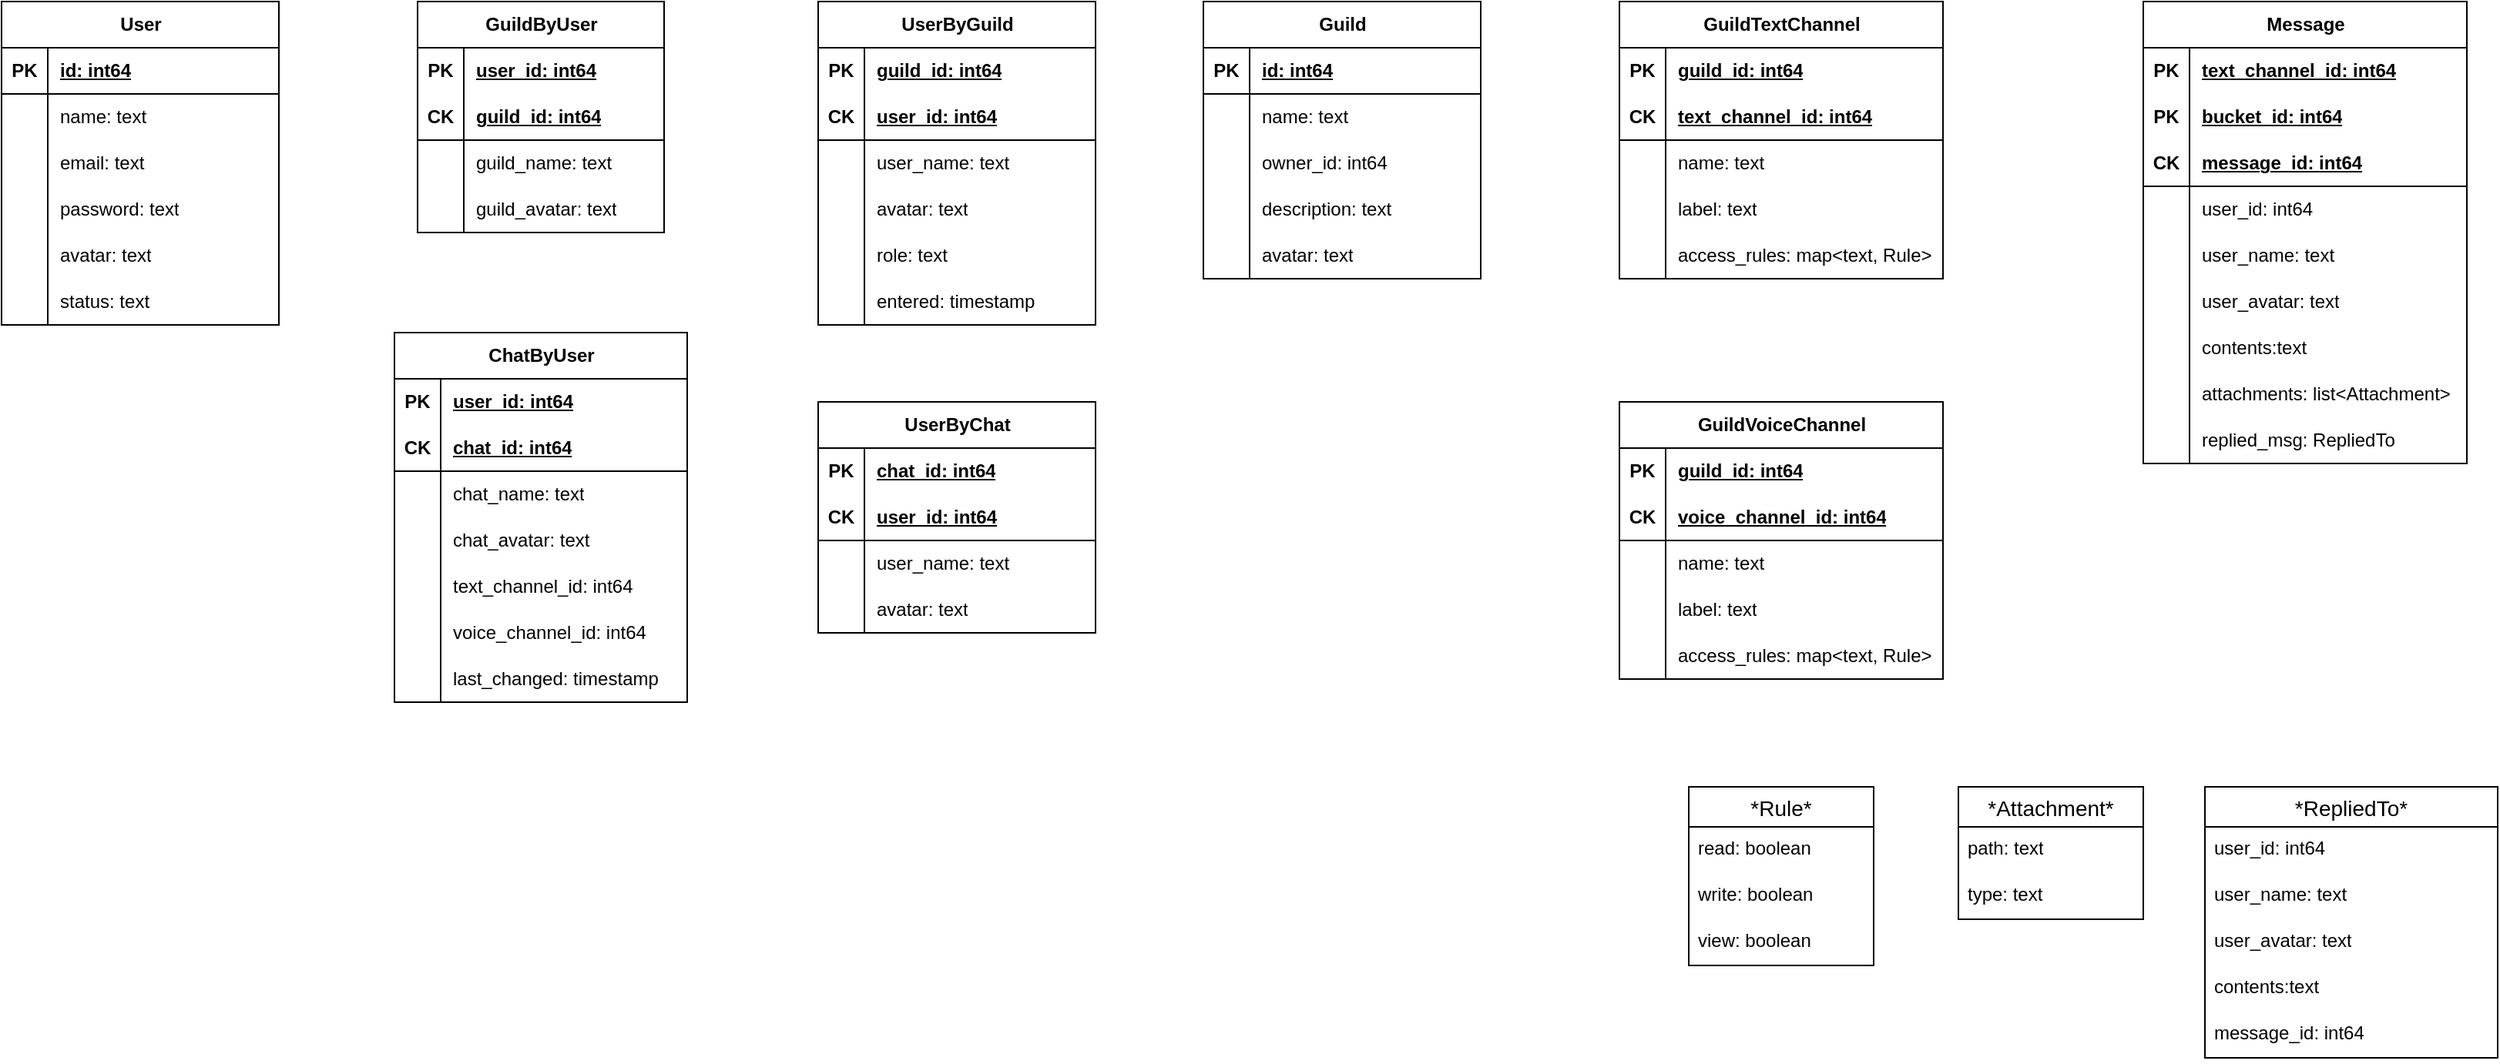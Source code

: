 <mxfile version="22.0.4" type="github">
  <diagram name="Page-1" id="hQGFg-HiPw5jFXKdThdS">
    <mxGraphModel dx="2524" dy="898" grid="1" gridSize="10" guides="1" tooltips="1" connect="1" arrows="1" fold="1" page="1" pageScale="1" pageWidth="850" pageHeight="1100" math="0" shadow="0">
      <root>
        <mxCell id="0" />
        <mxCell id="1" parent="0" />
        <mxCell id="NQyJUehTJL5oO2YB5eZU-14" value="User" style="shape=table;startSize=30;container=1;collapsible=1;childLayout=tableLayout;fixedRows=1;rowLines=0;fontStyle=1;align=center;resizeLast=1;html=1;" parent="1" vertex="1">
          <mxGeometry x="-10" y="20" width="180" height="210" as="geometry" />
        </mxCell>
        <mxCell id="NQyJUehTJL5oO2YB5eZU-15" value="" style="shape=tableRow;horizontal=0;startSize=0;swimlaneHead=0;swimlaneBody=0;fillColor=none;collapsible=0;dropTarget=0;points=[[0,0.5],[1,0.5]];portConstraint=eastwest;top=0;left=0;right=0;bottom=1;" parent="NQyJUehTJL5oO2YB5eZU-14" vertex="1">
          <mxGeometry y="30" width="180" height="30" as="geometry" />
        </mxCell>
        <mxCell id="NQyJUehTJL5oO2YB5eZU-16" value="PK" style="shape=partialRectangle;connectable=0;fillColor=none;top=0;left=0;bottom=0;right=0;fontStyle=1;overflow=hidden;whiteSpace=wrap;html=1;" parent="NQyJUehTJL5oO2YB5eZU-15" vertex="1">
          <mxGeometry width="30" height="30" as="geometry">
            <mxRectangle width="30" height="30" as="alternateBounds" />
          </mxGeometry>
        </mxCell>
        <mxCell id="NQyJUehTJL5oO2YB5eZU-17" value="id: int64" style="shape=partialRectangle;connectable=0;fillColor=none;top=0;left=0;bottom=0;right=0;align=left;spacingLeft=6;fontStyle=5;overflow=hidden;whiteSpace=wrap;html=1;" parent="NQyJUehTJL5oO2YB5eZU-15" vertex="1">
          <mxGeometry x="30" width="150" height="30" as="geometry">
            <mxRectangle width="150" height="30" as="alternateBounds" />
          </mxGeometry>
        </mxCell>
        <mxCell id="NQyJUehTJL5oO2YB5eZU-18" value="" style="shape=tableRow;horizontal=0;startSize=0;swimlaneHead=0;swimlaneBody=0;fillColor=none;collapsible=0;dropTarget=0;points=[[0,0.5],[1,0.5]];portConstraint=eastwest;top=0;left=0;right=0;bottom=0;" parent="NQyJUehTJL5oO2YB5eZU-14" vertex="1">
          <mxGeometry y="60" width="180" height="30" as="geometry" />
        </mxCell>
        <mxCell id="NQyJUehTJL5oO2YB5eZU-19" value="" style="shape=partialRectangle;connectable=0;fillColor=none;top=0;left=0;bottom=0;right=0;editable=1;overflow=hidden;whiteSpace=wrap;html=1;" parent="NQyJUehTJL5oO2YB5eZU-18" vertex="1">
          <mxGeometry width="30" height="30" as="geometry">
            <mxRectangle width="30" height="30" as="alternateBounds" />
          </mxGeometry>
        </mxCell>
        <mxCell id="NQyJUehTJL5oO2YB5eZU-20" value="name: text" style="shape=partialRectangle;connectable=0;fillColor=none;top=0;left=0;bottom=0;right=0;align=left;spacingLeft=6;overflow=hidden;whiteSpace=wrap;html=1;" parent="NQyJUehTJL5oO2YB5eZU-18" vertex="1">
          <mxGeometry x="30" width="150" height="30" as="geometry">
            <mxRectangle width="150" height="30" as="alternateBounds" />
          </mxGeometry>
        </mxCell>
        <mxCell id="NQyJUehTJL5oO2YB5eZU-21" value="" style="shape=tableRow;horizontal=0;startSize=0;swimlaneHead=0;swimlaneBody=0;fillColor=none;collapsible=0;dropTarget=0;points=[[0,0.5],[1,0.5]];portConstraint=eastwest;top=0;left=0;right=0;bottom=0;" parent="NQyJUehTJL5oO2YB5eZU-14" vertex="1">
          <mxGeometry y="90" width="180" height="30" as="geometry" />
        </mxCell>
        <mxCell id="NQyJUehTJL5oO2YB5eZU-22" value="" style="shape=partialRectangle;connectable=0;fillColor=none;top=0;left=0;bottom=0;right=0;editable=1;overflow=hidden;whiteSpace=wrap;html=1;" parent="NQyJUehTJL5oO2YB5eZU-21" vertex="1">
          <mxGeometry width="30" height="30" as="geometry">
            <mxRectangle width="30" height="30" as="alternateBounds" />
          </mxGeometry>
        </mxCell>
        <mxCell id="NQyJUehTJL5oO2YB5eZU-23" value="email: text" style="shape=partialRectangle;connectable=0;fillColor=none;top=0;left=0;bottom=0;right=0;align=left;spacingLeft=6;overflow=hidden;whiteSpace=wrap;html=1;" parent="NQyJUehTJL5oO2YB5eZU-21" vertex="1">
          <mxGeometry x="30" width="150" height="30" as="geometry">
            <mxRectangle width="150" height="30" as="alternateBounds" />
          </mxGeometry>
        </mxCell>
        <mxCell id="NQyJUehTJL5oO2YB5eZU-24" value="" style="shape=tableRow;horizontal=0;startSize=0;swimlaneHead=0;swimlaneBody=0;fillColor=none;collapsible=0;dropTarget=0;points=[[0,0.5],[1,0.5]];portConstraint=eastwest;top=0;left=0;right=0;bottom=0;" parent="NQyJUehTJL5oO2YB5eZU-14" vertex="1">
          <mxGeometry y="120" width="180" height="30" as="geometry" />
        </mxCell>
        <mxCell id="NQyJUehTJL5oO2YB5eZU-25" value="" style="shape=partialRectangle;connectable=0;fillColor=none;top=0;left=0;bottom=0;right=0;editable=1;overflow=hidden;whiteSpace=wrap;html=1;" parent="NQyJUehTJL5oO2YB5eZU-24" vertex="1">
          <mxGeometry width="30" height="30" as="geometry">
            <mxRectangle width="30" height="30" as="alternateBounds" />
          </mxGeometry>
        </mxCell>
        <mxCell id="NQyJUehTJL5oO2YB5eZU-26" value="password: text" style="shape=partialRectangle;connectable=0;fillColor=none;top=0;left=0;bottom=0;right=0;align=left;spacingLeft=6;overflow=hidden;whiteSpace=wrap;html=1;" parent="NQyJUehTJL5oO2YB5eZU-24" vertex="1">
          <mxGeometry x="30" width="150" height="30" as="geometry">
            <mxRectangle width="150" height="30" as="alternateBounds" />
          </mxGeometry>
        </mxCell>
        <mxCell id="NQyJUehTJL5oO2YB5eZU-27" value="" style="shape=tableRow;horizontal=0;startSize=0;swimlaneHead=0;swimlaneBody=0;fillColor=none;collapsible=0;dropTarget=0;points=[[0,0.5],[1,0.5]];portConstraint=eastwest;top=0;left=0;right=0;bottom=0;" parent="NQyJUehTJL5oO2YB5eZU-14" vertex="1">
          <mxGeometry y="150" width="180" height="30" as="geometry" />
        </mxCell>
        <mxCell id="NQyJUehTJL5oO2YB5eZU-28" value="" style="shape=partialRectangle;connectable=0;fillColor=none;top=0;left=0;bottom=0;right=0;editable=1;overflow=hidden;whiteSpace=wrap;html=1;" parent="NQyJUehTJL5oO2YB5eZU-27" vertex="1">
          <mxGeometry width="30" height="30" as="geometry">
            <mxRectangle width="30" height="30" as="alternateBounds" />
          </mxGeometry>
        </mxCell>
        <mxCell id="NQyJUehTJL5oO2YB5eZU-29" value="avatar: text" style="shape=partialRectangle;connectable=0;fillColor=none;top=0;left=0;bottom=0;right=0;align=left;spacingLeft=6;overflow=hidden;whiteSpace=wrap;html=1;" parent="NQyJUehTJL5oO2YB5eZU-27" vertex="1">
          <mxGeometry x="30" width="150" height="30" as="geometry">
            <mxRectangle width="150" height="30" as="alternateBounds" />
          </mxGeometry>
        </mxCell>
        <mxCell id="NQyJUehTJL5oO2YB5eZU-30" value="" style="shape=tableRow;horizontal=0;startSize=0;swimlaneHead=0;swimlaneBody=0;fillColor=none;collapsible=0;dropTarget=0;points=[[0,0.5],[1,0.5]];portConstraint=eastwest;top=0;left=0;right=0;bottom=0;" parent="NQyJUehTJL5oO2YB5eZU-14" vertex="1">
          <mxGeometry y="180" width="180" height="30" as="geometry" />
        </mxCell>
        <mxCell id="NQyJUehTJL5oO2YB5eZU-31" value="" style="shape=partialRectangle;connectable=0;fillColor=none;top=0;left=0;bottom=0;right=0;editable=1;overflow=hidden;whiteSpace=wrap;html=1;" parent="NQyJUehTJL5oO2YB5eZU-30" vertex="1">
          <mxGeometry width="30" height="30" as="geometry">
            <mxRectangle width="30" height="30" as="alternateBounds" />
          </mxGeometry>
        </mxCell>
        <mxCell id="NQyJUehTJL5oO2YB5eZU-32" value="status: text" style="shape=partialRectangle;connectable=0;fillColor=none;top=0;left=0;bottom=0;right=0;align=left;spacingLeft=6;overflow=hidden;whiteSpace=wrap;html=1;" parent="NQyJUehTJL5oO2YB5eZU-30" vertex="1">
          <mxGeometry x="30" width="150" height="30" as="geometry">
            <mxRectangle width="150" height="30" as="alternateBounds" />
          </mxGeometry>
        </mxCell>
        <mxCell id="NQyJUehTJL5oO2YB5eZU-33" value="UserByGuild" style="shape=table;startSize=30;container=1;collapsible=1;childLayout=tableLayout;fixedRows=1;rowLines=0;fontStyle=1;align=center;resizeLast=1;html=1;" parent="1" vertex="1">
          <mxGeometry x="520" y="20" width="180" height="210" as="geometry" />
        </mxCell>
        <mxCell id="NQyJUehTJL5oO2YB5eZU-37" value="" style="shape=tableRow;horizontal=0;startSize=0;swimlaneHead=0;swimlaneBody=0;fillColor=none;collapsible=0;dropTarget=0;points=[[0,0.5],[1,0.5]];portConstraint=eastwest;top=0;left=0;right=0;bottom=0;" parent="NQyJUehTJL5oO2YB5eZU-33" vertex="1">
          <mxGeometry y="30" width="180" height="30" as="geometry" />
        </mxCell>
        <mxCell id="NQyJUehTJL5oO2YB5eZU-38" value="&lt;b&gt;PK&lt;/b&gt;" style="shape=partialRectangle;connectable=0;fillColor=none;top=0;left=0;bottom=0;right=0;editable=1;overflow=hidden;whiteSpace=wrap;html=1;" parent="NQyJUehTJL5oO2YB5eZU-37" vertex="1">
          <mxGeometry width="30" height="30" as="geometry">
            <mxRectangle width="30" height="30" as="alternateBounds" />
          </mxGeometry>
        </mxCell>
        <mxCell id="NQyJUehTJL5oO2YB5eZU-39" value="&lt;u&gt;&lt;b&gt;guild_id: int64&lt;/b&gt;&lt;/u&gt;" style="shape=partialRectangle;connectable=0;fillColor=none;top=0;left=0;bottom=0;right=0;align=left;spacingLeft=6;overflow=hidden;whiteSpace=wrap;html=1;" parent="NQyJUehTJL5oO2YB5eZU-37" vertex="1">
          <mxGeometry x="30" width="150" height="30" as="geometry">
            <mxRectangle width="150" height="30" as="alternateBounds" />
          </mxGeometry>
        </mxCell>
        <mxCell id="NQyJUehTJL5oO2YB5eZU-34" value="" style="shape=tableRow;horizontal=0;startSize=0;swimlaneHead=0;swimlaneBody=0;fillColor=none;collapsible=0;dropTarget=0;points=[[0,0.5],[1,0.5]];portConstraint=eastwest;top=0;left=0;right=0;bottom=1;" parent="NQyJUehTJL5oO2YB5eZU-33" vertex="1">
          <mxGeometry y="60" width="180" height="30" as="geometry" />
        </mxCell>
        <mxCell id="NQyJUehTJL5oO2YB5eZU-35" value="CK" style="shape=partialRectangle;connectable=0;fillColor=none;top=0;left=0;bottom=0;right=0;fontStyle=1;overflow=hidden;whiteSpace=wrap;html=1;" parent="NQyJUehTJL5oO2YB5eZU-34" vertex="1">
          <mxGeometry width="30" height="30" as="geometry">
            <mxRectangle width="30" height="30" as="alternateBounds" />
          </mxGeometry>
        </mxCell>
        <mxCell id="NQyJUehTJL5oO2YB5eZU-36" value="user_id: int64" style="shape=partialRectangle;connectable=0;fillColor=none;top=0;left=0;bottom=0;right=0;align=left;spacingLeft=6;fontStyle=5;overflow=hidden;whiteSpace=wrap;html=1;" parent="NQyJUehTJL5oO2YB5eZU-34" vertex="1">
          <mxGeometry x="30" width="150" height="30" as="geometry">
            <mxRectangle width="150" height="30" as="alternateBounds" />
          </mxGeometry>
        </mxCell>
        <mxCell id="NQyJUehTJL5oO2YB5eZU-40" value="" style="shape=tableRow;horizontal=0;startSize=0;swimlaneHead=0;swimlaneBody=0;fillColor=none;collapsible=0;dropTarget=0;points=[[0,0.5],[1,0.5]];portConstraint=eastwest;top=0;left=0;right=0;bottom=0;" parent="NQyJUehTJL5oO2YB5eZU-33" vertex="1">
          <mxGeometry y="90" width="180" height="30" as="geometry" />
        </mxCell>
        <mxCell id="NQyJUehTJL5oO2YB5eZU-41" value="" style="shape=partialRectangle;connectable=0;fillColor=none;top=0;left=0;bottom=0;right=0;editable=1;overflow=hidden;whiteSpace=wrap;html=1;" parent="NQyJUehTJL5oO2YB5eZU-40" vertex="1">
          <mxGeometry width="30" height="30" as="geometry">
            <mxRectangle width="30" height="30" as="alternateBounds" />
          </mxGeometry>
        </mxCell>
        <mxCell id="NQyJUehTJL5oO2YB5eZU-42" value="user_name: text" style="shape=partialRectangle;connectable=0;fillColor=none;top=0;left=0;bottom=0;right=0;align=left;spacingLeft=6;overflow=hidden;whiteSpace=wrap;html=1;" parent="NQyJUehTJL5oO2YB5eZU-40" vertex="1">
          <mxGeometry x="30" width="150" height="30" as="geometry">
            <mxRectangle width="150" height="30" as="alternateBounds" />
          </mxGeometry>
        </mxCell>
        <mxCell id="NQyJUehTJL5oO2YB5eZU-43" value="" style="shape=tableRow;horizontal=0;startSize=0;swimlaneHead=0;swimlaneBody=0;fillColor=none;collapsible=0;dropTarget=0;points=[[0,0.5],[1,0.5]];portConstraint=eastwest;top=0;left=0;right=0;bottom=0;" parent="NQyJUehTJL5oO2YB5eZU-33" vertex="1">
          <mxGeometry y="120" width="180" height="30" as="geometry" />
        </mxCell>
        <mxCell id="NQyJUehTJL5oO2YB5eZU-44" value="" style="shape=partialRectangle;connectable=0;fillColor=none;top=0;left=0;bottom=0;right=0;editable=1;overflow=hidden;whiteSpace=wrap;html=1;" parent="NQyJUehTJL5oO2YB5eZU-43" vertex="1">
          <mxGeometry width="30" height="30" as="geometry">
            <mxRectangle width="30" height="30" as="alternateBounds" />
          </mxGeometry>
        </mxCell>
        <mxCell id="NQyJUehTJL5oO2YB5eZU-45" value="avatar: text" style="shape=partialRectangle;connectable=0;fillColor=none;top=0;left=0;bottom=0;right=0;align=left;spacingLeft=6;overflow=hidden;whiteSpace=wrap;html=1;" parent="NQyJUehTJL5oO2YB5eZU-43" vertex="1">
          <mxGeometry x="30" width="150" height="30" as="geometry">
            <mxRectangle width="150" height="30" as="alternateBounds" />
          </mxGeometry>
        </mxCell>
        <mxCell id="NQyJUehTJL5oO2YB5eZU-49" value="" style="shape=tableRow;horizontal=0;startSize=0;swimlaneHead=0;swimlaneBody=0;fillColor=none;collapsible=0;dropTarget=0;points=[[0,0.5],[1,0.5]];portConstraint=eastwest;top=0;left=0;right=0;bottom=0;" parent="NQyJUehTJL5oO2YB5eZU-33" vertex="1">
          <mxGeometry y="150" width="180" height="30" as="geometry" />
        </mxCell>
        <mxCell id="NQyJUehTJL5oO2YB5eZU-50" value="" style="shape=partialRectangle;connectable=0;fillColor=none;top=0;left=0;bottom=0;right=0;editable=1;overflow=hidden;whiteSpace=wrap;html=1;" parent="NQyJUehTJL5oO2YB5eZU-49" vertex="1">
          <mxGeometry width="30" height="30" as="geometry">
            <mxRectangle width="30" height="30" as="alternateBounds" />
          </mxGeometry>
        </mxCell>
        <mxCell id="NQyJUehTJL5oO2YB5eZU-51" value="role: text" style="shape=partialRectangle;connectable=0;fillColor=none;top=0;left=0;bottom=0;right=0;align=left;spacingLeft=6;overflow=hidden;whiteSpace=wrap;html=1;" parent="NQyJUehTJL5oO2YB5eZU-49" vertex="1">
          <mxGeometry x="30" width="150" height="30" as="geometry">
            <mxRectangle width="150" height="30" as="alternateBounds" />
          </mxGeometry>
        </mxCell>
        <mxCell id="NQyJUehTJL5oO2YB5eZU-52" value="" style="shape=tableRow;horizontal=0;startSize=0;swimlaneHead=0;swimlaneBody=0;fillColor=none;collapsible=0;dropTarget=0;points=[[0,0.5],[1,0.5]];portConstraint=eastwest;top=0;left=0;right=0;bottom=0;" parent="NQyJUehTJL5oO2YB5eZU-33" vertex="1">
          <mxGeometry y="180" width="180" height="30" as="geometry" />
        </mxCell>
        <mxCell id="NQyJUehTJL5oO2YB5eZU-53" value="" style="shape=partialRectangle;connectable=0;fillColor=none;top=0;left=0;bottom=0;right=0;editable=1;overflow=hidden;whiteSpace=wrap;html=1;" parent="NQyJUehTJL5oO2YB5eZU-52" vertex="1">
          <mxGeometry width="30" height="30" as="geometry">
            <mxRectangle width="30" height="30" as="alternateBounds" />
          </mxGeometry>
        </mxCell>
        <mxCell id="NQyJUehTJL5oO2YB5eZU-54" value="entered: timestamp" style="shape=partialRectangle;connectable=0;fillColor=none;top=0;left=0;bottom=0;right=0;align=left;spacingLeft=6;overflow=hidden;whiteSpace=wrap;html=1;" parent="NQyJUehTJL5oO2YB5eZU-52" vertex="1">
          <mxGeometry x="30" width="150" height="30" as="geometry">
            <mxRectangle width="150" height="30" as="alternateBounds" />
          </mxGeometry>
        </mxCell>
        <mxCell id="NQyJUehTJL5oO2YB5eZU-80" value="ChatByUser" style="shape=table;startSize=30;container=1;collapsible=1;childLayout=tableLayout;fixedRows=1;rowLines=0;fontStyle=1;align=center;resizeLast=1;html=1;" parent="1" vertex="1">
          <mxGeometry x="245" y="235" width="190" height="240" as="geometry" />
        </mxCell>
        <mxCell id="NQyJUehTJL5oO2YB5eZU-87" value="" style="shape=tableRow;horizontal=0;startSize=0;swimlaneHead=0;swimlaneBody=0;fillColor=none;collapsible=0;dropTarget=0;points=[[0,0.5],[1,0.5]];portConstraint=eastwest;top=0;left=0;right=0;bottom=0;" parent="NQyJUehTJL5oO2YB5eZU-80" vertex="1">
          <mxGeometry y="30" width="190" height="30" as="geometry" />
        </mxCell>
        <mxCell id="NQyJUehTJL5oO2YB5eZU-88" value="&lt;b&gt;PK&lt;/b&gt;" style="shape=partialRectangle;connectable=0;fillColor=none;top=0;left=0;bottom=0;right=0;editable=1;overflow=hidden;whiteSpace=wrap;html=1;" parent="NQyJUehTJL5oO2YB5eZU-87" vertex="1">
          <mxGeometry width="30" height="30" as="geometry">
            <mxRectangle width="30" height="30" as="alternateBounds" />
          </mxGeometry>
        </mxCell>
        <mxCell id="NQyJUehTJL5oO2YB5eZU-89" value="&lt;div&gt;&lt;b&gt;&lt;u&gt;user_id: int64&lt;/u&gt;&lt;/b&gt;&lt;/div&gt;" style="shape=partialRectangle;connectable=0;fillColor=none;top=0;left=0;bottom=0;right=0;align=left;spacingLeft=6;overflow=hidden;whiteSpace=wrap;html=1;" parent="NQyJUehTJL5oO2YB5eZU-87" vertex="1">
          <mxGeometry x="30" width="160" height="30" as="geometry">
            <mxRectangle width="160" height="30" as="alternateBounds" />
          </mxGeometry>
        </mxCell>
        <mxCell id="NQyJUehTJL5oO2YB5eZU-81" value="" style="shape=tableRow;horizontal=0;startSize=0;swimlaneHead=0;swimlaneBody=0;fillColor=none;collapsible=0;dropTarget=0;points=[[0,0.5],[1,0.5]];portConstraint=eastwest;top=0;left=0;right=0;bottom=1;" parent="NQyJUehTJL5oO2YB5eZU-80" vertex="1">
          <mxGeometry y="60" width="190" height="30" as="geometry" />
        </mxCell>
        <mxCell id="NQyJUehTJL5oO2YB5eZU-82" value="CK" style="shape=partialRectangle;connectable=0;fillColor=none;top=0;left=0;bottom=0;right=0;fontStyle=1;overflow=hidden;whiteSpace=wrap;html=1;" parent="NQyJUehTJL5oO2YB5eZU-81" vertex="1">
          <mxGeometry width="30" height="30" as="geometry">
            <mxRectangle width="30" height="30" as="alternateBounds" />
          </mxGeometry>
        </mxCell>
        <mxCell id="NQyJUehTJL5oO2YB5eZU-83" value="chat_id: int64" style="shape=partialRectangle;connectable=0;fillColor=none;top=0;left=0;bottom=0;right=0;align=left;spacingLeft=6;fontStyle=5;overflow=hidden;whiteSpace=wrap;html=1;" parent="NQyJUehTJL5oO2YB5eZU-81" vertex="1">
          <mxGeometry x="30" width="160" height="30" as="geometry">
            <mxRectangle width="160" height="30" as="alternateBounds" />
          </mxGeometry>
        </mxCell>
        <mxCell id="NQyJUehTJL5oO2YB5eZU-84" value="" style="shape=tableRow;horizontal=0;startSize=0;swimlaneHead=0;swimlaneBody=0;fillColor=none;collapsible=0;dropTarget=0;points=[[0,0.5],[1,0.5]];portConstraint=eastwest;top=0;left=0;right=0;bottom=0;" parent="NQyJUehTJL5oO2YB5eZU-80" vertex="1">
          <mxGeometry y="90" width="190" height="30" as="geometry" />
        </mxCell>
        <mxCell id="NQyJUehTJL5oO2YB5eZU-85" value="" style="shape=partialRectangle;connectable=0;fillColor=none;top=0;left=0;bottom=0;right=0;editable=1;overflow=hidden;whiteSpace=wrap;html=1;" parent="NQyJUehTJL5oO2YB5eZU-84" vertex="1">
          <mxGeometry width="30" height="30" as="geometry">
            <mxRectangle width="30" height="30" as="alternateBounds" />
          </mxGeometry>
        </mxCell>
        <mxCell id="NQyJUehTJL5oO2YB5eZU-86" value="chat_name: text" style="shape=partialRectangle;connectable=0;fillColor=none;top=0;left=0;bottom=0;right=0;align=left;spacingLeft=6;overflow=hidden;whiteSpace=wrap;html=1;" parent="NQyJUehTJL5oO2YB5eZU-84" vertex="1">
          <mxGeometry x="30" width="160" height="30" as="geometry">
            <mxRectangle width="160" height="30" as="alternateBounds" />
          </mxGeometry>
        </mxCell>
        <mxCell id="NQyJUehTJL5oO2YB5eZU-90" value="" style="shape=tableRow;horizontal=0;startSize=0;swimlaneHead=0;swimlaneBody=0;fillColor=none;collapsible=0;dropTarget=0;points=[[0,0.5],[1,0.5]];portConstraint=eastwest;top=0;left=0;right=0;bottom=0;" parent="NQyJUehTJL5oO2YB5eZU-80" vertex="1">
          <mxGeometry y="120" width="190" height="30" as="geometry" />
        </mxCell>
        <mxCell id="NQyJUehTJL5oO2YB5eZU-91" value="" style="shape=partialRectangle;connectable=0;fillColor=none;top=0;left=0;bottom=0;right=0;editable=1;overflow=hidden;whiteSpace=wrap;html=1;" parent="NQyJUehTJL5oO2YB5eZU-90" vertex="1">
          <mxGeometry width="30" height="30" as="geometry">
            <mxRectangle width="30" height="30" as="alternateBounds" />
          </mxGeometry>
        </mxCell>
        <mxCell id="NQyJUehTJL5oO2YB5eZU-92" value="chat_avatar: text" style="shape=partialRectangle;connectable=0;fillColor=none;top=0;left=0;bottom=0;right=0;align=left;spacingLeft=6;overflow=hidden;whiteSpace=wrap;html=1;" parent="NQyJUehTJL5oO2YB5eZU-90" vertex="1">
          <mxGeometry x="30" width="160" height="30" as="geometry">
            <mxRectangle width="160" height="30" as="alternateBounds" />
          </mxGeometry>
        </mxCell>
        <mxCell id="NQyJUehTJL5oO2YB5eZU-93" value="" style="shape=tableRow;horizontal=0;startSize=0;swimlaneHead=0;swimlaneBody=0;fillColor=none;collapsible=0;dropTarget=0;points=[[0,0.5],[1,0.5]];portConstraint=eastwest;top=0;left=0;right=0;bottom=0;" parent="NQyJUehTJL5oO2YB5eZU-80" vertex="1">
          <mxGeometry y="150" width="190" height="30" as="geometry" />
        </mxCell>
        <mxCell id="NQyJUehTJL5oO2YB5eZU-94" value="" style="shape=partialRectangle;connectable=0;fillColor=none;top=0;left=0;bottom=0;right=0;editable=1;overflow=hidden;whiteSpace=wrap;html=1;" parent="NQyJUehTJL5oO2YB5eZU-93" vertex="1">
          <mxGeometry width="30" height="30" as="geometry">
            <mxRectangle width="30" height="30" as="alternateBounds" />
          </mxGeometry>
        </mxCell>
        <mxCell id="NQyJUehTJL5oO2YB5eZU-95" value="text_channel_id: int64" style="shape=partialRectangle;connectable=0;fillColor=none;top=0;left=0;bottom=0;right=0;align=left;spacingLeft=6;overflow=hidden;whiteSpace=wrap;html=1;" parent="NQyJUehTJL5oO2YB5eZU-93" vertex="1">
          <mxGeometry x="30" width="160" height="30" as="geometry">
            <mxRectangle width="160" height="30" as="alternateBounds" />
          </mxGeometry>
        </mxCell>
        <mxCell id="NQyJUehTJL5oO2YB5eZU-118" value="" style="shape=tableRow;horizontal=0;startSize=0;swimlaneHead=0;swimlaneBody=0;fillColor=none;collapsible=0;dropTarget=0;points=[[0,0.5],[1,0.5]];portConstraint=eastwest;top=0;left=0;right=0;bottom=0;" parent="NQyJUehTJL5oO2YB5eZU-80" vertex="1">
          <mxGeometry y="180" width="190" height="30" as="geometry" />
        </mxCell>
        <mxCell id="NQyJUehTJL5oO2YB5eZU-119" value="" style="shape=partialRectangle;connectable=0;fillColor=none;top=0;left=0;bottom=0;right=0;editable=1;overflow=hidden;whiteSpace=wrap;html=1;" parent="NQyJUehTJL5oO2YB5eZU-118" vertex="1">
          <mxGeometry width="30" height="30" as="geometry">
            <mxRectangle width="30" height="30" as="alternateBounds" />
          </mxGeometry>
        </mxCell>
        <mxCell id="NQyJUehTJL5oO2YB5eZU-120" value="voice_channel_id: int64" style="shape=partialRectangle;connectable=0;fillColor=none;top=0;left=0;bottom=0;right=0;align=left;spacingLeft=6;overflow=hidden;whiteSpace=wrap;html=1;" parent="NQyJUehTJL5oO2YB5eZU-118" vertex="1">
          <mxGeometry x="30" width="160" height="30" as="geometry">
            <mxRectangle width="160" height="30" as="alternateBounds" />
          </mxGeometry>
        </mxCell>
        <mxCell id="NQyJUehTJL5oO2YB5eZU-99" value="" style="shape=tableRow;horizontal=0;startSize=0;swimlaneHead=0;swimlaneBody=0;fillColor=none;collapsible=0;dropTarget=0;points=[[0,0.5],[1,0.5]];portConstraint=eastwest;top=0;left=0;right=0;bottom=0;" parent="NQyJUehTJL5oO2YB5eZU-80" vertex="1">
          <mxGeometry y="210" width="190" height="30" as="geometry" />
        </mxCell>
        <mxCell id="NQyJUehTJL5oO2YB5eZU-100" value="" style="shape=partialRectangle;connectable=0;fillColor=none;top=0;left=0;bottom=0;right=0;editable=1;overflow=hidden;whiteSpace=wrap;html=1;" parent="NQyJUehTJL5oO2YB5eZU-99" vertex="1">
          <mxGeometry width="30" height="30" as="geometry">
            <mxRectangle width="30" height="30" as="alternateBounds" />
          </mxGeometry>
        </mxCell>
        <mxCell id="NQyJUehTJL5oO2YB5eZU-101" value="last_changed: timestamp" style="shape=partialRectangle;connectable=0;fillColor=none;top=0;left=0;bottom=0;right=0;align=left;spacingLeft=6;overflow=hidden;whiteSpace=wrap;html=1;" parent="NQyJUehTJL5oO2YB5eZU-99" vertex="1">
          <mxGeometry x="30" width="160" height="30" as="geometry">
            <mxRectangle width="160" height="30" as="alternateBounds" />
          </mxGeometry>
        </mxCell>
        <mxCell id="NQyJUehTJL5oO2YB5eZU-102" value="Guild" style="shape=table;startSize=30;container=1;collapsible=1;childLayout=tableLayout;fixedRows=1;rowLines=0;fontStyle=1;align=center;resizeLast=1;html=1;" parent="1" vertex="1">
          <mxGeometry x="770" y="20" width="180" height="180" as="geometry" />
        </mxCell>
        <mxCell id="NQyJUehTJL5oO2YB5eZU-103" value="" style="shape=tableRow;horizontal=0;startSize=0;swimlaneHead=0;swimlaneBody=0;fillColor=none;collapsible=0;dropTarget=0;points=[[0,0.5],[1,0.5]];portConstraint=eastwest;top=0;left=0;right=0;bottom=1;" parent="NQyJUehTJL5oO2YB5eZU-102" vertex="1">
          <mxGeometry y="30" width="180" height="30" as="geometry" />
        </mxCell>
        <mxCell id="NQyJUehTJL5oO2YB5eZU-104" value="PK" style="shape=partialRectangle;connectable=0;fillColor=none;top=0;left=0;bottom=0;right=0;fontStyle=1;overflow=hidden;whiteSpace=wrap;html=1;" parent="NQyJUehTJL5oO2YB5eZU-103" vertex="1">
          <mxGeometry width="30" height="30" as="geometry">
            <mxRectangle width="30" height="30" as="alternateBounds" />
          </mxGeometry>
        </mxCell>
        <mxCell id="NQyJUehTJL5oO2YB5eZU-105" value="id: int64" style="shape=partialRectangle;connectable=0;fillColor=none;top=0;left=0;bottom=0;right=0;align=left;spacingLeft=6;fontStyle=5;overflow=hidden;whiteSpace=wrap;html=1;" parent="NQyJUehTJL5oO2YB5eZU-103" vertex="1">
          <mxGeometry x="30" width="150" height="30" as="geometry">
            <mxRectangle width="150" height="30" as="alternateBounds" />
          </mxGeometry>
        </mxCell>
        <mxCell id="NQyJUehTJL5oO2YB5eZU-106" value="" style="shape=tableRow;horizontal=0;startSize=0;swimlaneHead=0;swimlaneBody=0;fillColor=none;collapsible=0;dropTarget=0;points=[[0,0.5],[1,0.5]];portConstraint=eastwest;top=0;left=0;right=0;bottom=0;" parent="NQyJUehTJL5oO2YB5eZU-102" vertex="1">
          <mxGeometry y="60" width="180" height="30" as="geometry" />
        </mxCell>
        <mxCell id="NQyJUehTJL5oO2YB5eZU-107" value="" style="shape=partialRectangle;connectable=0;fillColor=none;top=0;left=0;bottom=0;right=0;editable=1;overflow=hidden;whiteSpace=wrap;html=1;" parent="NQyJUehTJL5oO2YB5eZU-106" vertex="1">
          <mxGeometry width="30" height="30" as="geometry">
            <mxRectangle width="30" height="30" as="alternateBounds" />
          </mxGeometry>
        </mxCell>
        <mxCell id="NQyJUehTJL5oO2YB5eZU-108" value="name: text" style="shape=partialRectangle;connectable=0;fillColor=none;top=0;left=0;bottom=0;right=0;align=left;spacingLeft=6;overflow=hidden;whiteSpace=wrap;html=1;" parent="NQyJUehTJL5oO2YB5eZU-106" vertex="1">
          <mxGeometry x="30" width="150" height="30" as="geometry">
            <mxRectangle width="150" height="30" as="alternateBounds" />
          </mxGeometry>
        </mxCell>
        <mxCell id="NQyJUehTJL5oO2YB5eZU-109" value="" style="shape=tableRow;horizontal=0;startSize=0;swimlaneHead=0;swimlaneBody=0;fillColor=none;collapsible=0;dropTarget=0;points=[[0,0.5],[1,0.5]];portConstraint=eastwest;top=0;left=0;right=0;bottom=0;" parent="NQyJUehTJL5oO2YB5eZU-102" vertex="1">
          <mxGeometry y="90" width="180" height="30" as="geometry" />
        </mxCell>
        <mxCell id="NQyJUehTJL5oO2YB5eZU-110" value="" style="shape=partialRectangle;connectable=0;fillColor=none;top=0;left=0;bottom=0;right=0;editable=1;overflow=hidden;whiteSpace=wrap;html=1;" parent="NQyJUehTJL5oO2YB5eZU-109" vertex="1">
          <mxGeometry width="30" height="30" as="geometry">
            <mxRectangle width="30" height="30" as="alternateBounds" />
          </mxGeometry>
        </mxCell>
        <mxCell id="NQyJUehTJL5oO2YB5eZU-111" value="owner_id: int64" style="shape=partialRectangle;connectable=0;fillColor=none;top=0;left=0;bottom=0;right=0;align=left;spacingLeft=6;overflow=hidden;whiteSpace=wrap;html=1;" parent="NQyJUehTJL5oO2YB5eZU-109" vertex="1">
          <mxGeometry x="30" width="150" height="30" as="geometry">
            <mxRectangle width="150" height="30" as="alternateBounds" />
          </mxGeometry>
        </mxCell>
        <mxCell id="NQyJUehTJL5oO2YB5eZU-112" value="" style="shape=tableRow;horizontal=0;startSize=0;swimlaneHead=0;swimlaneBody=0;fillColor=none;collapsible=0;dropTarget=0;points=[[0,0.5],[1,0.5]];portConstraint=eastwest;top=0;left=0;right=0;bottom=0;" parent="NQyJUehTJL5oO2YB5eZU-102" vertex="1">
          <mxGeometry y="120" width="180" height="30" as="geometry" />
        </mxCell>
        <mxCell id="NQyJUehTJL5oO2YB5eZU-113" value="" style="shape=partialRectangle;connectable=0;fillColor=none;top=0;left=0;bottom=0;right=0;editable=1;overflow=hidden;whiteSpace=wrap;html=1;" parent="NQyJUehTJL5oO2YB5eZU-112" vertex="1">
          <mxGeometry width="30" height="30" as="geometry">
            <mxRectangle width="30" height="30" as="alternateBounds" />
          </mxGeometry>
        </mxCell>
        <mxCell id="NQyJUehTJL5oO2YB5eZU-114" value="description: text" style="shape=partialRectangle;connectable=0;fillColor=none;top=0;left=0;bottom=0;right=0;align=left;spacingLeft=6;overflow=hidden;whiteSpace=wrap;html=1;" parent="NQyJUehTJL5oO2YB5eZU-112" vertex="1">
          <mxGeometry x="30" width="150" height="30" as="geometry">
            <mxRectangle width="150" height="30" as="alternateBounds" />
          </mxGeometry>
        </mxCell>
        <mxCell id="NQyJUehTJL5oO2YB5eZU-115" value="" style="shape=tableRow;horizontal=0;startSize=0;swimlaneHead=0;swimlaneBody=0;fillColor=none;collapsible=0;dropTarget=0;points=[[0,0.5],[1,0.5]];portConstraint=eastwest;top=0;left=0;right=0;bottom=0;" parent="NQyJUehTJL5oO2YB5eZU-102" vertex="1">
          <mxGeometry y="150" width="180" height="30" as="geometry" />
        </mxCell>
        <mxCell id="NQyJUehTJL5oO2YB5eZU-116" value="" style="shape=partialRectangle;connectable=0;fillColor=none;top=0;left=0;bottom=0;right=0;editable=1;overflow=hidden;whiteSpace=wrap;html=1;" parent="NQyJUehTJL5oO2YB5eZU-115" vertex="1">
          <mxGeometry width="30" height="30" as="geometry">
            <mxRectangle width="30" height="30" as="alternateBounds" />
          </mxGeometry>
        </mxCell>
        <mxCell id="NQyJUehTJL5oO2YB5eZU-117" value="avatar: text" style="shape=partialRectangle;connectable=0;fillColor=none;top=0;left=0;bottom=0;right=0;align=left;spacingLeft=6;overflow=hidden;whiteSpace=wrap;html=1;" parent="NQyJUehTJL5oO2YB5eZU-115" vertex="1">
          <mxGeometry x="30" width="150" height="30" as="geometry">
            <mxRectangle width="150" height="30" as="alternateBounds" />
          </mxGeometry>
        </mxCell>
        <mxCell id="NQyJUehTJL5oO2YB5eZU-134" value="UserByChat" style="shape=table;startSize=30;container=1;collapsible=1;childLayout=tableLayout;fixedRows=1;rowLines=0;fontStyle=1;align=center;resizeLast=1;html=1;" parent="1" vertex="1">
          <mxGeometry x="520" y="280" width="180" height="150" as="geometry" />
        </mxCell>
        <mxCell id="NQyJUehTJL5oO2YB5eZU-144" value="" style="shape=tableRow;horizontal=0;startSize=0;swimlaneHead=0;swimlaneBody=0;fillColor=none;collapsible=0;dropTarget=0;points=[[0,0.5],[1,0.5]];portConstraint=eastwest;top=0;left=0;right=0;bottom=0;" parent="NQyJUehTJL5oO2YB5eZU-134" vertex="1">
          <mxGeometry y="30" width="180" height="30" as="geometry" />
        </mxCell>
        <mxCell id="NQyJUehTJL5oO2YB5eZU-145" value="&lt;b&gt;PK&lt;/b&gt;" style="shape=partialRectangle;connectable=0;fillColor=none;top=0;left=0;bottom=0;right=0;editable=1;overflow=hidden;whiteSpace=wrap;html=1;" parent="NQyJUehTJL5oO2YB5eZU-144" vertex="1">
          <mxGeometry width="30" height="30" as="geometry">
            <mxRectangle width="30" height="30" as="alternateBounds" />
          </mxGeometry>
        </mxCell>
        <mxCell id="NQyJUehTJL5oO2YB5eZU-146" value="&lt;b&gt;&lt;u&gt;chat_id: int64&lt;/u&gt;&lt;/b&gt;" style="shape=partialRectangle;connectable=0;fillColor=none;top=0;left=0;bottom=0;right=0;align=left;spacingLeft=6;overflow=hidden;whiteSpace=wrap;html=1;" parent="NQyJUehTJL5oO2YB5eZU-144" vertex="1">
          <mxGeometry x="30" width="150" height="30" as="geometry">
            <mxRectangle width="150" height="30" as="alternateBounds" />
          </mxGeometry>
        </mxCell>
        <mxCell id="NQyJUehTJL5oO2YB5eZU-135" value="" style="shape=tableRow;horizontal=0;startSize=0;swimlaneHead=0;swimlaneBody=0;fillColor=none;collapsible=0;dropTarget=0;points=[[0,0.5],[1,0.5]];portConstraint=eastwest;top=0;left=0;right=0;bottom=1;" parent="NQyJUehTJL5oO2YB5eZU-134" vertex="1">
          <mxGeometry y="60" width="180" height="30" as="geometry" />
        </mxCell>
        <mxCell id="NQyJUehTJL5oO2YB5eZU-136" value="CK" style="shape=partialRectangle;connectable=0;fillColor=none;top=0;left=0;bottom=0;right=0;fontStyle=1;overflow=hidden;whiteSpace=wrap;html=1;" parent="NQyJUehTJL5oO2YB5eZU-135" vertex="1">
          <mxGeometry width="30" height="30" as="geometry">
            <mxRectangle width="30" height="30" as="alternateBounds" />
          </mxGeometry>
        </mxCell>
        <mxCell id="NQyJUehTJL5oO2YB5eZU-137" value="user_id: int64" style="shape=partialRectangle;connectable=0;fillColor=none;top=0;left=0;bottom=0;right=0;align=left;spacingLeft=6;fontStyle=5;overflow=hidden;whiteSpace=wrap;html=1;" parent="NQyJUehTJL5oO2YB5eZU-135" vertex="1">
          <mxGeometry x="30" width="150" height="30" as="geometry">
            <mxRectangle width="150" height="30" as="alternateBounds" />
          </mxGeometry>
        </mxCell>
        <mxCell id="NQyJUehTJL5oO2YB5eZU-138" value="" style="shape=tableRow;horizontal=0;startSize=0;swimlaneHead=0;swimlaneBody=0;fillColor=none;collapsible=0;dropTarget=0;points=[[0,0.5],[1,0.5]];portConstraint=eastwest;top=0;left=0;right=0;bottom=0;" parent="NQyJUehTJL5oO2YB5eZU-134" vertex="1">
          <mxGeometry y="90" width="180" height="30" as="geometry" />
        </mxCell>
        <mxCell id="NQyJUehTJL5oO2YB5eZU-139" value="" style="shape=partialRectangle;connectable=0;fillColor=none;top=0;left=0;bottom=0;right=0;editable=1;overflow=hidden;whiteSpace=wrap;html=1;" parent="NQyJUehTJL5oO2YB5eZU-138" vertex="1">
          <mxGeometry width="30" height="30" as="geometry">
            <mxRectangle width="30" height="30" as="alternateBounds" />
          </mxGeometry>
        </mxCell>
        <mxCell id="NQyJUehTJL5oO2YB5eZU-140" value="user_name: text" style="shape=partialRectangle;connectable=0;fillColor=none;top=0;left=0;bottom=0;right=0;align=left;spacingLeft=6;overflow=hidden;whiteSpace=wrap;html=1;" parent="NQyJUehTJL5oO2YB5eZU-138" vertex="1">
          <mxGeometry x="30" width="150" height="30" as="geometry">
            <mxRectangle width="150" height="30" as="alternateBounds" />
          </mxGeometry>
        </mxCell>
        <mxCell id="NQyJUehTJL5oO2YB5eZU-141" value="" style="shape=tableRow;horizontal=0;startSize=0;swimlaneHead=0;swimlaneBody=0;fillColor=none;collapsible=0;dropTarget=0;points=[[0,0.5],[1,0.5]];portConstraint=eastwest;top=0;left=0;right=0;bottom=0;" parent="NQyJUehTJL5oO2YB5eZU-134" vertex="1">
          <mxGeometry y="120" width="180" height="30" as="geometry" />
        </mxCell>
        <mxCell id="NQyJUehTJL5oO2YB5eZU-142" value="" style="shape=partialRectangle;connectable=0;fillColor=none;top=0;left=0;bottom=0;right=0;editable=1;overflow=hidden;whiteSpace=wrap;html=1;" parent="NQyJUehTJL5oO2YB5eZU-141" vertex="1">
          <mxGeometry width="30" height="30" as="geometry">
            <mxRectangle width="30" height="30" as="alternateBounds" />
          </mxGeometry>
        </mxCell>
        <mxCell id="NQyJUehTJL5oO2YB5eZU-143" value="avatar: text" style="shape=partialRectangle;connectable=0;fillColor=none;top=0;left=0;bottom=0;right=0;align=left;spacingLeft=6;overflow=hidden;whiteSpace=wrap;html=1;" parent="NQyJUehTJL5oO2YB5eZU-141" vertex="1">
          <mxGeometry x="30" width="150" height="30" as="geometry">
            <mxRectangle width="150" height="30" as="alternateBounds" />
          </mxGeometry>
        </mxCell>
        <mxCell id="NQyJUehTJL5oO2YB5eZU-160" value="GuildTextChannel" style="shape=table;startSize=30;container=1;collapsible=1;childLayout=tableLayout;fixedRows=1;rowLines=0;fontStyle=1;align=center;resizeLast=1;html=1;" parent="1" vertex="1">
          <mxGeometry x="1040" y="20" width="210" height="180" as="geometry" />
        </mxCell>
        <mxCell id="NQyJUehTJL5oO2YB5eZU-164" value="" style="shape=tableRow;horizontal=0;startSize=0;swimlaneHead=0;swimlaneBody=0;fillColor=none;collapsible=0;dropTarget=0;points=[[0,0.5],[1,0.5]];portConstraint=eastwest;top=0;left=0;right=0;bottom=0;" parent="NQyJUehTJL5oO2YB5eZU-160" vertex="1">
          <mxGeometry y="30" width="210" height="30" as="geometry" />
        </mxCell>
        <mxCell id="NQyJUehTJL5oO2YB5eZU-165" value="&lt;b&gt;PK&lt;/b&gt;" style="shape=partialRectangle;connectable=0;fillColor=none;top=0;left=0;bottom=0;right=0;editable=1;overflow=hidden;whiteSpace=wrap;html=1;" parent="NQyJUehTJL5oO2YB5eZU-164" vertex="1">
          <mxGeometry width="30" height="30" as="geometry">
            <mxRectangle width="30" height="30" as="alternateBounds" />
          </mxGeometry>
        </mxCell>
        <mxCell id="NQyJUehTJL5oO2YB5eZU-166" value="&lt;b&gt;&lt;u&gt;guild_id: int64&lt;/u&gt;&lt;/b&gt;" style="shape=partialRectangle;connectable=0;fillColor=none;top=0;left=0;bottom=0;right=0;align=left;spacingLeft=6;overflow=hidden;whiteSpace=wrap;html=1;" parent="NQyJUehTJL5oO2YB5eZU-164" vertex="1">
          <mxGeometry x="30" width="180" height="30" as="geometry">
            <mxRectangle width="180" height="30" as="alternateBounds" />
          </mxGeometry>
        </mxCell>
        <mxCell id="NQyJUehTJL5oO2YB5eZU-161" value="" style="shape=tableRow;horizontal=0;startSize=0;swimlaneHead=0;swimlaneBody=0;fillColor=none;collapsible=0;dropTarget=0;points=[[0,0.5],[1,0.5]];portConstraint=eastwest;top=0;left=0;right=0;bottom=1;" parent="NQyJUehTJL5oO2YB5eZU-160" vertex="1">
          <mxGeometry y="60" width="210" height="30" as="geometry" />
        </mxCell>
        <mxCell id="NQyJUehTJL5oO2YB5eZU-162" value="CK" style="shape=partialRectangle;connectable=0;fillColor=none;top=0;left=0;bottom=0;right=0;fontStyle=1;overflow=hidden;whiteSpace=wrap;html=1;" parent="NQyJUehTJL5oO2YB5eZU-161" vertex="1">
          <mxGeometry width="30" height="30" as="geometry">
            <mxRectangle width="30" height="30" as="alternateBounds" />
          </mxGeometry>
        </mxCell>
        <mxCell id="NQyJUehTJL5oO2YB5eZU-163" value="text_channel_id: int64" style="shape=partialRectangle;connectable=0;fillColor=none;top=0;left=0;bottom=0;right=0;align=left;spacingLeft=6;fontStyle=5;overflow=hidden;whiteSpace=wrap;html=1;" parent="NQyJUehTJL5oO2YB5eZU-161" vertex="1">
          <mxGeometry x="30" width="180" height="30" as="geometry">
            <mxRectangle width="180" height="30" as="alternateBounds" />
          </mxGeometry>
        </mxCell>
        <mxCell id="NQyJUehTJL5oO2YB5eZU-167" value="" style="shape=tableRow;horizontal=0;startSize=0;swimlaneHead=0;swimlaneBody=0;fillColor=none;collapsible=0;dropTarget=0;points=[[0,0.5],[1,0.5]];portConstraint=eastwest;top=0;left=0;right=0;bottom=0;" parent="NQyJUehTJL5oO2YB5eZU-160" vertex="1">
          <mxGeometry y="90" width="210" height="30" as="geometry" />
        </mxCell>
        <mxCell id="NQyJUehTJL5oO2YB5eZU-168" value="" style="shape=partialRectangle;connectable=0;fillColor=none;top=0;left=0;bottom=0;right=0;editable=1;overflow=hidden;whiteSpace=wrap;html=1;" parent="NQyJUehTJL5oO2YB5eZU-167" vertex="1">
          <mxGeometry width="30" height="30" as="geometry">
            <mxRectangle width="30" height="30" as="alternateBounds" />
          </mxGeometry>
        </mxCell>
        <mxCell id="NQyJUehTJL5oO2YB5eZU-169" value="name: text" style="shape=partialRectangle;connectable=0;fillColor=none;top=0;left=0;bottom=0;right=0;align=left;spacingLeft=6;overflow=hidden;whiteSpace=wrap;html=1;" parent="NQyJUehTJL5oO2YB5eZU-167" vertex="1">
          <mxGeometry x="30" width="180" height="30" as="geometry">
            <mxRectangle width="180" height="30" as="alternateBounds" />
          </mxGeometry>
        </mxCell>
        <mxCell id="NQyJUehTJL5oO2YB5eZU-170" value="" style="shape=tableRow;horizontal=0;startSize=0;swimlaneHead=0;swimlaneBody=0;fillColor=none;collapsible=0;dropTarget=0;points=[[0,0.5],[1,0.5]];portConstraint=eastwest;top=0;left=0;right=0;bottom=0;" parent="NQyJUehTJL5oO2YB5eZU-160" vertex="1">
          <mxGeometry y="120" width="210" height="30" as="geometry" />
        </mxCell>
        <mxCell id="NQyJUehTJL5oO2YB5eZU-171" value="" style="shape=partialRectangle;connectable=0;fillColor=none;top=0;left=0;bottom=0;right=0;editable=1;overflow=hidden;whiteSpace=wrap;html=1;" parent="NQyJUehTJL5oO2YB5eZU-170" vertex="1">
          <mxGeometry width="30" height="30" as="geometry">
            <mxRectangle width="30" height="30" as="alternateBounds" />
          </mxGeometry>
        </mxCell>
        <mxCell id="NQyJUehTJL5oO2YB5eZU-172" value="label: text" style="shape=partialRectangle;connectable=0;fillColor=none;top=0;left=0;bottom=0;right=0;align=left;spacingLeft=6;overflow=hidden;whiteSpace=wrap;html=1;" parent="NQyJUehTJL5oO2YB5eZU-170" vertex="1">
          <mxGeometry x="30" width="180" height="30" as="geometry">
            <mxRectangle width="180" height="30" as="alternateBounds" />
          </mxGeometry>
        </mxCell>
        <mxCell id="NQyJUehTJL5oO2YB5eZU-192" value="" style="shape=tableRow;horizontal=0;startSize=0;swimlaneHead=0;swimlaneBody=0;fillColor=none;collapsible=0;dropTarget=0;points=[[0,0.5],[1,0.5]];portConstraint=eastwest;top=0;left=0;right=0;bottom=0;" parent="NQyJUehTJL5oO2YB5eZU-160" vertex="1">
          <mxGeometry y="150" width="210" height="30" as="geometry" />
        </mxCell>
        <mxCell id="NQyJUehTJL5oO2YB5eZU-193" value="" style="shape=partialRectangle;connectable=0;fillColor=none;top=0;left=0;bottom=0;right=0;editable=1;overflow=hidden;whiteSpace=wrap;html=1;" parent="NQyJUehTJL5oO2YB5eZU-192" vertex="1">
          <mxGeometry width="30" height="30" as="geometry">
            <mxRectangle width="30" height="30" as="alternateBounds" />
          </mxGeometry>
        </mxCell>
        <mxCell id="NQyJUehTJL5oO2YB5eZU-194" value="access_rules: map&amp;lt;text, Rule&amp;gt;" style="shape=partialRectangle;connectable=0;fillColor=none;top=0;left=0;bottom=0;right=0;align=left;spacingLeft=6;overflow=hidden;whiteSpace=wrap;html=1;" parent="NQyJUehTJL5oO2YB5eZU-192" vertex="1">
          <mxGeometry x="30" width="180" height="30" as="geometry">
            <mxRectangle width="180" height="30" as="alternateBounds" />
          </mxGeometry>
        </mxCell>
        <mxCell id="NQyJUehTJL5oO2YB5eZU-176" value="GuildVoiceChannel" style="shape=table;startSize=30;container=1;collapsible=1;childLayout=tableLayout;fixedRows=1;rowLines=0;fontStyle=1;align=center;resizeLast=1;html=1;" parent="1" vertex="1">
          <mxGeometry x="1040" y="280" width="210" height="180" as="geometry" />
        </mxCell>
        <mxCell id="NQyJUehTJL5oO2YB5eZU-180" value="" style="shape=tableRow;horizontal=0;startSize=0;swimlaneHead=0;swimlaneBody=0;fillColor=none;collapsible=0;dropTarget=0;points=[[0,0.5],[1,0.5]];portConstraint=eastwest;top=0;left=0;right=0;bottom=0;" parent="NQyJUehTJL5oO2YB5eZU-176" vertex="1">
          <mxGeometry y="30" width="210" height="30" as="geometry" />
        </mxCell>
        <mxCell id="NQyJUehTJL5oO2YB5eZU-181" value="&lt;b&gt;PK&lt;/b&gt;" style="shape=partialRectangle;connectable=0;fillColor=none;top=0;left=0;bottom=0;right=0;editable=1;overflow=hidden;whiteSpace=wrap;html=1;" parent="NQyJUehTJL5oO2YB5eZU-180" vertex="1">
          <mxGeometry width="30" height="30" as="geometry">
            <mxRectangle width="30" height="30" as="alternateBounds" />
          </mxGeometry>
        </mxCell>
        <mxCell id="NQyJUehTJL5oO2YB5eZU-182" value="&lt;b&gt;&lt;u&gt;guild_id: int64&lt;/u&gt;&lt;/b&gt;" style="shape=partialRectangle;connectable=0;fillColor=none;top=0;left=0;bottom=0;right=0;align=left;spacingLeft=6;overflow=hidden;whiteSpace=wrap;html=1;" parent="NQyJUehTJL5oO2YB5eZU-180" vertex="1">
          <mxGeometry x="30" width="180" height="30" as="geometry">
            <mxRectangle width="180" height="30" as="alternateBounds" />
          </mxGeometry>
        </mxCell>
        <mxCell id="NQyJUehTJL5oO2YB5eZU-177" value="" style="shape=tableRow;horizontal=0;startSize=0;swimlaneHead=0;swimlaneBody=0;fillColor=none;collapsible=0;dropTarget=0;points=[[0,0.5],[1,0.5]];portConstraint=eastwest;top=0;left=0;right=0;bottom=1;" parent="NQyJUehTJL5oO2YB5eZU-176" vertex="1">
          <mxGeometry y="60" width="210" height="30" as="geometry" />
        </mxCell>
        <mxCell id="NQyJUehTJL5oO2YB5eZU-178" value="CK" style="shape=partialRectangle;connectable=0;fillColor=none;top=0;left=0;bottom=0;right=0;fontStyle=1;overflow=hidden;whiteSpace=wrap;html=1;" parent="NQyJUehTJL5oO2YB5eZU-177" vertex="1">
          <mxGeometry width="30" height="30" as="geometry">
            <mxRectangle width="30" height="30" as="alternateBounds" />
          </mxGeometry>
        </mxCell>
        <mxCell id="NQyJUehTJL5oO2YB5eZU-179" value="voice_channel_id: int64" style="shape=partialRectangle;connectable=0;fillColor=none;top=0;left=0;bottom=0;right=0;align=left;spacingLeft=6;fontStyle=5;overflow=hidden;whiteSpace=wrap;html=1;" parent="NQyJUehTJL5oO2YB5eZU-177" vertex="1">
          <mxGeometry x="30" width="180" height="30" as="geometry">
            <mxRectangle width="180" height="30" as="alternateBounds" />
          </mxGeometry>
        </mxCell>
        <mxCell id="NQyJUehTJL5oO2YB5eZU-183" value="" style="shape=tableRow;horizontal=0;startSize=0;swimlaneHead=0;swimlaneBody=0;fillColor=none;collapsible=0;dropTarget=0;points=[[0,0.5],[1,0.5]];portConstraint=eastwest;top=0;left=0;right=0;bottom=0;" parent="NQyJUehTJL5oO2YB5eZU-176" vertex="1">
          <mxGeometry y="90" width="210" height="30" as="geometry" />
        </mxCell>
        <mxCell id="NQyJUehTJL5oO2YB5eZU-184" value="" style="shape=partialRectangle;connectable=0;fillColor=none;top=0;left=0;bottom=0;right=0;editable=1;overflow=hidden;whiteSpace=wrap;html=1;" parent="NQyJUehTJL5oO2YB5eZU-183" vertex="1">
          <mxGeometry width="30" height="30" as="geometry">
            <mxRectangle width="30" height="30" as="alternateBounds" />
          </mxGeometry>
        </mxCell>
        <mxCell id="NQyJUehTJL5oO2YB5eZU-185" value="name: text" style="shape=partialRectangle;connectable=0;fillColor=none;top=0;left=0;bottom=0;right=0;align=left;spacingLeft=6;overflow=hidden;whiteSpace=wrap;html=1;" parent="NQyJUehTJL5oO2YB5eZU-183" vertex="1">
          <mxGeometry x="30" width="180" height="30" as="geometry">
            <mxRectangle width="180" height="30" as="alternateBounds" />
          </mxGeometry>
        </mxCell>
        <mxCell id="NQyJUehTJL5oO2YB5eZU-186" value="" style="shape=tableRow;horizontal=0;startSize=0;swimlaneHead=0;swimlaneBody=0;fillColor=none;collapsible=0;dropTarget=0;points=[[0,0.5],[1,0.5]];portConstraint=eastwest;top=0;left=0;right=0;bottom=0;" parent="NQyJUehTJL5oO2YB5eZU-176" vertex="1">
          <mxGeometry y="120" width="210" height="30" as="geometry" />
        </mxCell>
        <mxCell id="NQyJUehTJL5oO2YB5eZU-187" value="" style="shape=partialRectangle;connectable=0;fillColor=none;top=0;left=0;bottom=0;right=0;editable=1;overflow=hidden;whiteSpace=wrap;html=1;" parent="NQyJUehTJL5oO2YB5eZU-186" vertex="1">
          <mxGeometry width="30" height="30" as="geometry">
            <mxRectangle width="30" height="30" as="alternateBounds" />
          </mxGeometry>
        </mxCell>
        <mxCell id="NQyJUehTJL5oO2YB5eZU-188" value="label: text" style="shape=partialRectangle;connectable=0;fillColor=none;top=0;left=0;bottom=0;right=0;align=left;spacingLeft=6;overflow=hidden;whiteSpace=wrap;html=1;" parent="NQyJUehTJL5oO2YB5eZU-186" vertex="1">
          <mxGeometry x="30" width="180" height="30" as="geometry">
            <mxRectangle width="180" height="30" as="alternateBounds" />
          </mxGeometry>
        </mxCell>
        <mxCell id="NQyJUehTJL5oO2YB5eZU-195" value="" style="shape=tableRow;horizontal=0;startSize=0;swimlaneHead=0;swimlaneBody=0;fillColor=none;collapsible=0;dropTarget=0;points=[[0,0.5],[1,0.5]];portConstraint=eastwest;top=0;left=0;right=0;bottom=0;" parent="NQyJUehTJL5oO2YB5eZU-176" vertex="1">
          <mxGeometry y="150" width="210" height="30" as="geometry" />
        </mxCell>
        <mxCell id="NQyJUehTJL5oO2YB5eZU-196" value="" style="shape=partialRectangle;connectable=0;fillColor=none;top=0;left=0;bottom=0;right=0;editable=1;overflow=hidden;whiteSpace=wrap;html=1;" parent="NQyJUehTJL5oO2YB5eZU-195" vertex="1">
          <mxGeometry width="30" height="30" as="geometry">
            <mxRectangle width="30" height="30" as="alternateBounds" />
          </mxGeometry>
        </mxCell>
        <mxCell id="NQyJUehTJL5oO2YB5eZU-197" value="access_rules: map&amp;lt;text, Rule&amp;gt;" style="shape=partialRectangle;connectable=0;fillColor=none;top=0;left=0;bottom=0;right=0;align=left;spacingLeft=6;overflow=hidden;whiteSpace=wrap;html=1;" parent="NQyJUehTJL5oO2YB5eZU-195" vertex="1">
          <mxGeometry x="30" width="180" height="30" as="geometry">
            <mxRectangle width="180" height="30" as="alternateBounds" />
          </mxGeometry>
        </mxCell>
        <mxCell id="NQyJUehTJL5oO2YB5eZU-198" value="GuildByUser" style="shape=table;startSize=30;container=1;collapsible=1;childLayout=tableLayout;fixedRows=1;rowLines=0;fontStyle=1;align=center;resizeLast=1;html=1;" parent="1" vertex="1">
          <mxGeometry x="260" y="20" width="160" height="150" as="geometry" />
        </mxCell>
        <mxCell id="NQyJUehTJL5oO2YB5eZU-205" value="" style="shape=tableRow;horizontal=0;startSize=0;swimlaneHead=0;swimlaneBody=0;fillColor=none;collapsible=0;dropTarget=0;points=[[0,0.5],[1,0.5]];portConstraint=eastwest;top=0;left=0;right=0;bottom=0;" parent="NQyJUehTJL5oO2YB5eZU-198" vertex="1">
          <mxGeometry y="30" width="160" height="30" as="geometry" />
        </mxCell>
        <mxCell id="NQyJUehTJL5oO2YB5eZU-206" value="&lt;b&gt;PK&lt;/b&gt;" style="shape=partialRectangle;connectable=0;fillColor=none;top=0;left=0;bottom=0;right=0;editable=1;overflow=hidden;whiteSpace=wrap;html=1;" parent="NQyJUehTJL5oO2YB5eZU-205" vertex="1">
          <mxGeometry width="30" height="30" as="geometry">
            <mxRectangle width="30" height="30" as="alternateBounds" />
          </mxGeometry>
        </mxCell>
        <mxCell id="NQyJUehTJL5oO2YB5eZU-207" value="&lt;div&gt;&lt;b&gt;&lt;u&gt;user_id: int64&lt;/u&gt;&lt;/b&gt;&lt;/div&gt;" style="shape=partialRectangle;connectable=0;fillColor=none;top=0;left=0;bottom=0;right=0;align=left;spacingLeft=6;overflow=hidden;whiteSpace=wrap;html=1;" parent="NQyJUehTJL5oO2YB5eZU-205" vertex="1">
          <mxGeometry x="30" width="130" height="30" as="geometry">
            <mxRectangle width="130" height="30" as="alternateBounds" />
          </mxGeometry>
        </mxCell>
        <mxCell id="NQyJUehTJL5oO2YB5eZU-199" value="" style="shape=tableRow;horizontal=0;startSize=0;swimlaneHead=0;swimlaneBody=0;fillColor=none;collapsible=0;dropTarget=0;points=[[0,0.5],[1,0.5]];portConstraint=eastwest;top=0;left=0;right=0;bottom=1;" parent="NQyJUehTJL5oO2YB5eZU-198" vertex="1">
          <mxGeometry y="60" width="160" height="30" as="geometry" />
        </mxCell>
        <mxCell id="NQyJUehTJL5oO2YB5eZU-200" value="CK" style="shape=partialRectangle;connectable=0;fillColor=none;top=0;left=0;bottom=0;right=0;fontStyle=1;overflow=hidden;whiteSpace=wrap;html=1;" parent="NQyJUehTJL5oO2YB5eZU-199" vertex="1">
          <mxGeometry width="30" height="30" as="geometry">
            <mxRectangle width="30" height="30" as="alternateBounds" />
          </mxGeometry>
        </mxCell>
        <mxCell id="NQyJUehTJL5oO2YB5eZU-201" value="guild_id: int64" style="shape=partialRectangle;connectable=0;fillColor=none;top=0;left=0;bottom=0;right=0;align=left;spacingLeft=6;fontStyle=5;overflow=hidden;whiteSpace=wrap;html=1;" parent="NQyJUehTJL5oO2YB5eZU-199" vertex="1">
          <mxGeometry x="30" width="130" height="30" as="geometry">
            <mxRectangle width="130" height="30" as="alternateBounds" />
          </mxGeometry>
        </mxCell>
        <mxCell id="NQyJUehTJL5oO2YB5eZU-202" value="" style="shape=tableRow;horizontal=0;startSize=0;swimlaneHead=0;swimlaneBody=0;fillColor=none;collapsible=0;dropTarget=0;points=[[0,0.5],[1,0.5]];portConstraint=eastwest;top=0;left=0;right=0;bottom=0;" parent="NQyJUehTJL5oO2YB5eZU-198" vertex="1">
          <mxGeometry y="90" width="160" height="30" as="geometry" />
        </mxCell>
        <mxCell id="NQyJUehTJL5oO2YB5eZU-203" value="" style="shape=partialRectangle;connectable=0;fillColor=none;top=0;left=0;bottom=0;right=0;editable=1;overflow=hidden;whiteSpace=wrap;html=1;" parent="NQyJUehTJL5oO2YB5eZU-202" vertex="1">
          <mxGeometry width="30" height="30" as="geometry">
            <mxRectangle width="30" height="30" as="alternateBounds" />
          </mxGeometry>
        </mxCell>
        <mxCell id="NQyJUehTJL5oO2YB5eZU-204" value="guild_name: text" style="shape=partialRectangle;connectable=0;fillColor=none;top=0;left=0;bottom=0;right=0;align=left;spacingLeft=6;overflow=hidden;whiteSpace=wrap;html=1;" parent="NQyJUehTJL5oO2YB5eZU-202" vertex="1">
          <mxGeometry x="30" width="130" height="30" as="geometry">
            <mxRectangle width="130" height="30" as="alternateBounds" />
          </mxGeometry>
        </mxCell>
        <mxCell id="NQyJUehTJL5oO2YB5eZU-208" value="" style="shape=tableRow;horizontal=0;startSize=0;swimlaneHead=0;swimlaneBody=0;fillColor=none;collapsible=0;dropTarget=0;points=[[0,0.5],[1,0.5]];portConstraint=eastwest;top=0;left=0;right=0;bottom=0;" parent="NQyJUehTJL5oO2YB5eZU-198" vertex="1">
          <mxGeometry y="120" width="160" height="30" as="geometry" />
        </mxCell>
        <mxCell id="NQyJUehTJL5oO2YB5eZU-209" value="" style="shape=partialRectangle;connectable=0;fillColor=none;top=0;left=0;bottom=0;right=0;editable=1;overflow=hidden;whiteSpace=wrap;html=1;" parent="NQyJUehTJL5oO2YB5eZU-208" vertex="1">
          <mxGeometry width="30" height="30" as="geometry">
            <mxRectangle width="30" height="30" as="alternateBounds" />
          </mxGeometry>
        </mxCell>
        <mxCell id="NQyJUehTJL5oO2YB5eZU-210" value="guild_avatar: text" style="shape=partialRectangle;connectable=0;fillColor=none;top=0;left=0;bottom=0;right=0;align=left;spacingLeft=6;overflow=hidden;whiteSpace=wrap;html=1;" parent="NQyJUehTJL5oO2YB5eZU-208" vertex="1">
          <mxGeometry x="30" width="130" height="30" as="geometry">
            <mxRectangle width="130" height="30" as="alternateBounds" />
          </mxGeometry>
        </mxCell>
        <mxCell id="NQyJUehTJL5oO2YB5eZU-220" value="Message" style="shape=table;startSize=30;container=1;collapsible=1;childLayout=tableLayout;fixedRows=1;rowLines=0;fontStyle=1;align=center;resizeLast=1;html=1;" parent="1" vertex="1">
          <mxGeometry x="1380" y="20" width="210" height="300" as="geometry" />
        </mxCell>
        <mxCell id="NQyJUehTJL5oO2YB5eZU-224" value="" style="shape=tableRow;horizontal=0;startSize=0;swimlaneHead=0;swimlaneBody=0;fillColor=none;collapsible=0;dropTarget=0;points=[[0,0.5],[1,0.5]];portConstraint=eastwest;top=0;left=0;right=0;bottom=0;" parent="NQyJUehTJL5oO2YB5eZU-220" vertex="1">
          <mxGeometry y="30" width="210" height="30" as="geometry" />
        </mxCell>
        <mxCell id="NQyJUehTJL5oO2YB5eZU-225" value="&lt;b&gt;PK&lt;/b&gt;" style="shape=partialRectangle;connectable=0;fillColor=none;top=0;left=0;bottom=0;right=0;editable=1;overflow=hidden;whiteSpace=wrap;html=1;" parent="NQyJUehTJL5oO2YB5eZU-224" vertex="1">
          <mxGeometry width="30" height="30" as="geometry">
            <mxRectangle width="30" height="30" as="alternateBounds" />
          </mxGeometry>
        </mxCell>
        <mxCell id="NQyJUehTJL5oO2YB5eZU-226" value="&lt;b&gt;&lt;u&gt;text_channel_id: int64&lt;br&gt;&lt;/u&gt;&lt;/b&gt;" style="shape=partialRectangle;connectable=0;fillColor=none;top=0;left=0;bottom=0;right=0;align=left;spacingLeft=6;overflow=hidden;whiteSpace=wrap;html=1;" parent="NQyJUehTJL5oO2YB5eZU-224" vertex="1">
          <mxGeometry x="30" width="180" height="30" as="geometry">
            <mxRectangle width="180" height="30" as="alternateBounds" />
          </mxGeometry>
        </mxCell>
        <mxCell id="NQyJUehTJL5oO2YB5eZU-227" value="" style="shape=tableRow;horizontal=0;startSize=0;swimlaneHead=0;swimlaneBody=0;fillColor=none;collapsible=0;dropTarget=0;points=[[0,0.5],[1,0.5]];portConstraint=eastwest;top=0;left=0;right=0;bottom=0;" parent="NQyJUehTJL5oO2YB5eZU-220" vertex="1">
          <mxGeometry y="60" width="210" height="30" as="geometry" />
        </mxCell>
        <mxCell id="NQyJUehTJL5oO2YB5eZU-228" value="&lt;b&gt;PK&lt;/b&gt;" style="shape=partialRectangle;connectable=0;fillColor=none;top=0;left=0;bottom=0;right=0;editable=1;overflow=hidden;whiteSpace=wrap;html=1;" parent="NQyJUehTJL5oO2YB5eZU-227" vertex="1">
          <mxGeometry width="30" height="30" as="geometry">
            <mxRectangle width="30" height="30" as="alternateBounds" />
          </mxGeometry>
        </mxCell>
        <mxCell id="NQyJUehTJL5oO2YB5eZU-229" value="&lt;b&gt;&lt;u&gt;bucket_id: int64&lt;br&gt;&lt;/u&gt;&lt;/b&gt;" style="shape=partialRectangle;connectable=0;fillColor=none;top=0;left=0;bottom=0;right=0;align=left;spacingLeft=6;overflow=hidden;whiteSpace=wrap;html=1;" parent="NQyJUehTJL5oO2YB5eZU-227" vertex="1">
          <mxGeometry x="30" width="180" height="30" as="geometry">
            <mxRectangle width="180" height="30" as="alternateBounds" />
          </mxGeometry>
        </mxCell>
        <mxCell id="NQyJUehTJL5oO2YB5eZU-221" value="" style="shape=tableRow;horizontal=0;startSize=0;swimlaneHead=0;swimlaneBody=0;fillColor=none;collapsible=0;dropTarget=0;points=[[0,0.5],[1,0.5]];portConstraint=eastwest;top=0;left=0;right=0;bottom=1;" parent="NQyJUehTJL5oO2YB5eZU-220" vertex="1">
          <mxGeometry y="90" width="210" height="30" as="geometry" />
        </mxCell>
        <mxCell id="NQyJUehTJL5oO2YB5eZU-222" value="CK" style="shape=partialRectangle;connectable=0;fillColor=none;top=0;left=0;bottom=0;right=0;fontStyle=1;overflow=hidden;whiteSpace=wrap;html=1;" parent="NQyJUehTJL5oO2YB5eZU-221" vertex="1">
          <mxGeometry width="30" height="30" as="geometry">
            <mxRectangle width="30" height="30" as="alternateBounds" />
          </mxGeometry>
        </mxCell>
        <mxCell id="NQyJUehTJL5oO2YB5eZU-223" value="message_id: int64" style="shape=partialRectangle;connectable=0;fillColor=none;top=0;left=0;bottom=0;right=0;align=left;spacingLeft=6;fontStyle=5;overflow=hidden;whiteSpace=wrap;html=1;" parent="NQyJUehTJL5oO2YB5eZU-221" vertex="1">
          <mxGeometry x="30" width="180" height="30" as="geometry">
            <mxRectangle width="180" height="30" as="alternateBounds" />
          </mxGeometry>
        </mxCell>
        <mxCell id="NQyJUehTJL5oO2YB5eZU-230" value="" style="shape=tableRow;horizontal=0;startSize=0;swimlaneHead=0;swimlaneBody=0;fillColor=none;collapsible=0;dropTarget=0;points=[[0,0.5],[1,0.5]];portConstraint=eastwest;top=0;left=0;right=0;bottom=0;" parent="NQyJUehTJL5oO2YB5eZU-220" vertex="1">
          <mxGeometry y="120" width="210" height="30" as="geometry" />
        </mxCell>
        <mxCell id="NQyJUehTJL5oO2YB5eZU-231" value="" style="shape=partialRectangle;connectable=0;fillColor=none;top=0;left=0;bottom=0;right=0;editable=1;overflow=hidden;whiteSpace=wrap;html=1;" parent="NQyJUehTJL5oO2YB5eZU-230" vertex="1">
          <mxGeometry width="30" height="30" as="geometry">
            <mxRectangle width="30" height="30" as="alternateBounds" />
          </mxGeometry>
        </mxCell>
        <mxCell id="NQyJUehTJL5oO2YB5eZU-232" value="user_id: int64" style="shape=partialRectangle;connectable=0;fillColor=none;top=0;left=0;bottom=0;right=0;align=left;spacingLeft=6;overflow=hidden;whiteSpace=wrap;html=1;" parent="NQyJUehTJL5oO2YB5eZU-230" vertex="1">
          <mxGeometry x="30" width="180" height="30" as="geometry">
            <mxRectangle width="180" height="30" as="alternateBounds" />
          </mxGeometry>
        </mxCell>
        <mxCell id="NQyJUehTJL5oO2YB5eZU-233" value="" style="shape=tableRow;horizontal=0;startSize=0;swimlaneHead=0;swimlaneBody=0;fillColor=none;collapsible=0;dropTarget=0;points=[[0,0.5],[1,0.5]];portConstraint=eastwest;top=0;left=0;right=0;bottom=0;" parent="NQyJUehTJL5oO2YB5eZU-220" vertex="1">
          <mxGeometry y="150" width="210" height="30" as="geometry" />
        </mxCell>
        <mxCell id="NQyJUehTJL5oO2YB5eZU-234" value="" style="shape=partialRectangle;connectable=0;fillColor=none;top=0;left=0;bottom=0;right=0;editable=1;overflow=hidden;whiteSpace=wrap;html=1;" parent="NQyJUehTJL5oO2YB5eZU-233" vertex="1">
          <mxGeometry width="30" height="30" as="geometry">
            <mxRectangle width="30" height="30" as="alternateBounds" />
          </mxGeometry>
        </mxCell>
        <mxCell id="NQyJUehTJL5oO2YB5eZU-235" value="user_name: text" style="shape=partialRectangle;connectable=0;fillColor=none;top=0;left=0;bottom=0;right=0;align=left;spacingLeft=6;overflow=hidden;whiteSpace=wrap;html=1;" parent="NQyJUehTJL5oO2YB5eZU-233" vertex="1">
          <mxGeometry x="30" width="180" height="30" as="geometry">
            <mxRectangle width="180" height="30" as="alternateBounds" />
          </mxGeometry>
        </mxCell>
        <mxCell id="NQyJUehTJL5oO2YB5eZU-236" value="" style="shape=tableRow;horizontal=0;startSize=0;swimlaneHead=0;swimlaneBody=0;fillColor=none;collapsible=0;dropTarget=0;points=[[0,0.5],[1,0.5]];portConstraint=eastwest;top=0;left=0;right=0;bottom=0;" parent="NQyJUehTJL5oO2YB5eZU-220" vertex="1">
          <mxGeometry y="180" width="210" height="30" as="geometry" />
        </mxCell>
        <mxCell id="NQyJUehTJL5oO2YB5eZU-237" value="" style="shape=partialRectangle;connectable=0;fillColor=none;top=0;left=0;bottom=0;right=0;editable=1;overflow=hidden;whiteSpace=wrap;html=1;" parent="NQyJUehTJL5oO2YB5eZU-236" vertex="1">
          <mxGeometry width="30" height="30" as="geometry">
            <mxRectangle width="30" height="30" as="alternateBounds" />
          </mxGeometry>
        </mxCell>
        <mxCell id="NQyJUehTJL5oO2YB5eZU-238" value="user_avatar: text" style="shape=partialRectangle;connectable=0;fillColor=none;top=0;left=0;bottom=0;right=0;align=left;spacingLeft=6;overflow=hidden;whiteSpace=wrap;html=1;" parent="NQyJUehTJL5oO2YB5eZU-236" vertex="1">
          <mxGeometry x="30" width="180" height="30" as="geometry">
            <mxRectangle width="180" height="30" as="alternateBounds" />
          </mxGeometry>
        </mxCell>
        <mxCell id="NQyJUehTJL5oO2YB5eZU-239" value="" style="shape=tableRow;horizontal=0;startSize=0;swimlaneHead=0;swimlaneBody=0;fillColor=none;collapsible=0;dropTarget=0;points=[[0,0.5],[1,0.5]];portConstraint=eastwest;top=0;left=0;right=0;bottom=0;" parent="NQyJUehTJL5oO2YB5eZU-220" vertex="1">
          <mxGeometry y="210" width="210" height="30" as="geometry" />
        </mxCell>
        <mxCell id="NQyJUehTJL5oO2YB5eZU-240" value="" style="shape=partialRectangle;connectable=0;fillColor=none;top=0;left=0;bottom=0;right=0;editable=1;overflow=hidden;whiteSpace=wrap;html=1;" parent="NQyJUehTJL5oO2YB5eZU-239" vertex="1">
          <mxGeometry width="30" height="30" as="geometry">
            <mxRectangle width="30" height="30" as="alternateBounds" />
          </mxGeometry>
        </mxCell>
        <mxCell id="NQyJUehTJL5oO2YB5eZU-241" value="contents:text" style="shape=partialRectangle;connectable=0;fillColor=none;top=0;left=0;bottom=0;right=0;align=left;spacingLeft=6;overflow=hidden;whiteSpace=wrap;html=1;" parent="NQyJUehTJL5oO2YB5eZU-239" vertex="1">
          <mxGeometry x="30" width="180" height="30" as="geometry">
            <mxRectangle width="180" height="30" as="alternateBounds" />
          </mxGeometry>
        </mxCell>
        <mxCell id="NQyJUehTJL5oO2YB5eZU-263" value="" style="shape=tableRow;horizontal=0;startSize=0;swimlaneHead=0;swimlaneBody=0;fillColor=none;collapsible=0;dropTarget=0;points=[[0,0.5],[1,0.5]];portConstraint=eastwest;top=0;left=0;right=0;bottom=0;" parent="NQyJUehTJL5oO2YB5eZU-220" vertex="1">
          <mxGeometry y="240" width="210" height="30" as="geometry" />
        </mxCell>
        <mxCell id="NQyJUehTJL5oO2YB5eZU-264" value="" style="shape=partialRectangle;connectable=0;fillColor=none;top=0;left=0;bottom=0;right=0;editable=1;overflow=hidden;whiteSpace=wrap;html=1;" parent="NQyJUehTJL5oO2YB5eZU-263" vertex="1">
          <mxGeometry width="30" height="30" as="geometry">
            <mxRectangle width="30" height="30" as="alternateBounds" />
          </mxGeometry>
        </mxCell>
        <mxCell id="NQyJUehTJL5oO2YB5eZU-265" value="attachments: list&amp;lt;Attachment&amp;gt;" style="shape=partialRectangle;connectable=0;fillColor=none;top=0;left=0;bottom=0;right=0;align=left;spacingLeft=6;overflow=hidden;whiteSpace=wrap;html=1;" parent="NQyJUehTJL5oO2YB5eZU-263" vertex="1">
          <mxGeometry x="30" width="180" height="30" as="geometry">
            <mxRectangle width="180" height="30" as="alternateBounds" />
          </mxGeometry>
        </mxCell>
        <mxCell id="NQyJUehTJL5oO2YB5eZU-275" value="" style="shape=tableRow;horizontal=0;startSize=0;swimlaneHead=0;swimlaneBody=0;fillColor=none;collapsible=0;dropTarget=0;points=[[0,0.5],[1,0.5]];portConstraint=eastwest;top=0;left=0;right=0;bottom=0;" parent="NQyJUehTJL5oO2YB5eZU-220" vertex="1">
          <mxGeometry y="270" width="210" height="30" as="geometry" />
        </mxCell>
        <mxCell id="NQyJUehTJL5oO2YB5eZU-276" value="" style="shape=partialRectangle;connectable=0;fillColor=none;top=0;left=0;bottom=0;right=0;editable=1;overflow=hidden;whiteSpace=wrap;html=1;" parent="NQyJUehTJL5oO2YB5eZU-275" vertex="1">
          <mxGeometry width="30" height="30" as="geometry">
            <mxRectangle width="30" height="30" as="alternateBounds" />
          </mxGeometry>
        </mxCell>
        <mxCell id="NQyJUehTJL5oO2YB5eZU-277" value="replied_msg: RepliedTo" style="shape=partialRectangle;connectable=0;fillColor=none;top=0;left=0;bottom=0;right=0;align=left;spacingLeft=6;overflow=hidden;whiteSpace=wrap;html=1;" parent="NQyJUehTJL5oO2YB5eZU-275" vertex="1">
          <mxGeometry x="30" width="180" height="30" as="geometry">
            <mxRectangle width="180" height="30" as="alternateBounds" />
          </mxGeometry>
        </mxCell>
        <mxCell id="NQyJUehTJL5oO2YB5eZU-255" value="*Rule*" style="swimlane;fontStyle=0;childLayout=stackLayout;horizontal=1;startSize=26;horizontalStack=0;resizeParent=1;resizeParentMax=0;resizeLast=0;collapsible=1;marginBottom=0;align=center;fontSize=14;" parent="1" vertex="1">
          <mxGeometry x="1085" y="530" width="120" height="116" as="geometry" />
        </mxCell>
        <mxCell id="NQyJUehTJL5oO2YB5eZU-256" value="read: boolean" style="text;strokeColor=none;fillColor=none;spacingLeft=4;spacingRight=4;overflow=hidden;rotatable=0;points=[[0,0.5],[1,0.5]];portConstraint=eastwest;fontSize=12;whiteSpace=wrap;html=1;" parent="NQyJUehTJL5oO2YB5eZU-255" vertex="1">
          <mxGeometry y="26" width="120" height="30" as="geometry" />
        </mxCell>
        <mxCell id="NQyJUehTJL5oO2YB5eZU-257" value="write: boolean" style="text;strokeColor=none;fillColor=none;spacingLeft=4;spacingRight=4;overflow=hidden;rotatable=0;points=[[0,0.5],[1,0.5]];portConstraint=eastwest;fontSize=12;whiteSpace=wrap;html=1;" parent="NQyJUehTJL5oO2YB5eZU-255" vertex="1">
          <mxGeometry y="56" width="120" height="30" as="geometry" />
        </mxCell>
        <mxCell id="NQyJUehTJL5oO2YB5eZU-258" value="view: boolean" style="text;strokeColor=none;fillColor=none;spacingLeft=4;spacingRight=4;overflow=hidden;rotatable=0;points=[[0,0.5],[1,0.5]];portConstraint=eastwest;fontSize=12;whiteSpace=wrap;html=1;" parent="NQyJUehTJL5oO2YB5eZU-255" vertex="1">
          <mxGeometry y="86" width="120" height="30" as="geometry" />
        </mxCell>
        <mxCell id="NQyJUehTJL5oO2YB5eZU-259" value="*Attachment*" style="swimlane;fontStyle=0;childLayout=stackLayout;horizontal=1;startSize=26;horizontalStack=0;resizeParent=1;resizeParentMax=0;resizeLast=0;collapsible=1;marginBottom=0;align=center;fontSize=14;" parent="1" vertex="1">
          <mxGeometry x="1260" y="530" width="120" height="86" as="geometry" />
        </mxCell>
        <mxCell id="NQyJUehTJL5oO2YB5eZU-260" value="path: text" style="text;strokeColor=none;fillColor=none;spacingLeft=4;spacingRight=4;overflow=hidden;rotatable=0;points=[[0,0.5],[1,0.5]];portConstraint=eastwest;fontSize=12;whiteSpace=wrap;html=1;" parent="NQyJUehTJL5oO2YB5eZU-259" vertex="1">
          <mxGeometry y="26" width="120" height="30" as="geometry" />
        </mxCell>
        <mxCell id="NQyJUehTJL5oO2YB5eZU-261" value="type: text" style="text;strokeColor=none;fillColor=none;spacingLeft=4;spacingRight=4;overflow=hidden;rotatable=0;points=[[0,0.5],[1,0.5]];portConstraint=eastwest;fontSize=12;whiteSpace=wrap;html=1;" parent="NQyJUehTJL5oO2YB5eZU-259" vertex="1">
          <mxGeometry y="56" width="120" height="30" as="geometry" />
        </mxCell>
        <mxCell id="NQyJUehTJL5oO2YB5eZU-266" value="*RepliedTo*" style="swimlane;fontStyle=0;childLayout=stackLayout;horizontal=1;startSize=26;horizontalStack=0;resizeParent=1;resizeParentMax=0;resizeLast=0;collapsible=1;marginBottom=0;align=center;fontSize=14;" parent="1" vertex="1">
          <mxGeometry x="1420" y="530" width="190" height="176" as="geometry" />
        </mxCell>
        <mxCell id="NQyJUehTJL5oO2YB5eZU-272" value="user_id: int64" style="text;strokeColor=none;fillColor=none;spacingLeft=4;spacingRight=4;overflow=hidden;rotatable=0;points=[[0,0.5],[1,0.5]];portConstraint=eastwest;fontSize=12;whiteSpace=wrap;html=1;" parent="NQyJUehTJL5oO2YB5eZU-266" vertex="1">
          <mxGeometry y="26" width="190" height="30" as="geometry" />
        </mxCell>
        <mxCell id="NQyJUehTJL5oO2YB5eZU-267" value="user_name: text" style="text;strokeColor=none;fillColor=none;spacingLeft=4;spacingRight=4;overflow=hidden;rotatable=0;points=[[0,0.5],[1,0.5]];portConstraint=eastwest;fontSize=12;whiteSpace=wrap;html=1;" parent="NQyJUehTJL5oO2YB5eZU-266" vertex="1">
          <mxGeometry y="56" width="190" height="30" as="geometry" />
        </mxCell>
        <mxCell id="NQyJUehTJL5oO2YB5eZU-268" value="user_avatar: text" style="text;strokeColor=none;fillColor=none;spacingLeft=4;spacingRight=4;overflow=hidden;rotatable=0;points=[[0,0.5],[1,0.5]];portConstraint=eastwest;fontSize=12;whiteSpace=wrap;html=1;" parent="NQyJUehTJL5oO2YB5eZU-266" vertex="1">
          <mxGeometry y="86" width="190" height="30" as="geometry" />
        </mxCell>
        <mxCell id="NQyJUehTJL5oO2YB5eZU-269" value="contents:text" style="text;strokeColor=none;fillColor=none;spacingLeft=4;spacingRight=4;overflow=hidden;rotatable=0;points=[[0,0.5],[1,0.5]];portConstraint=eastwest;fontSize=12;whiteSpace=wrap;html=1;" parent="NQyJUehTJL5oO2YB5eZU-266" vertex="1">
          <mxGeometry y="116" width="190" height="30" as="geometry" />
        </mxCell>
        <mxCell id="NQyJUehTJL5oO2YB5eZU-274" value="message_id: int64" style="text;strokeColor=none;fillColor=none;spacingLeft=4;spacingRight=4;overflow=hidden;rotatable=0;points=[[0,0.5],[1,0.5]];portConstraint=eastwest;fontSize=12;whiteSpace=wrap;html=1;" parent="NQyJUehTJL5oO2YB5eZU-266" vertex="1">
          <mxGeometry y="146" width="190" height="30" as="geometry" />
        </mxCell>
      </root>
    </mxGraphModel>
  </diagram>
</mxfile>
